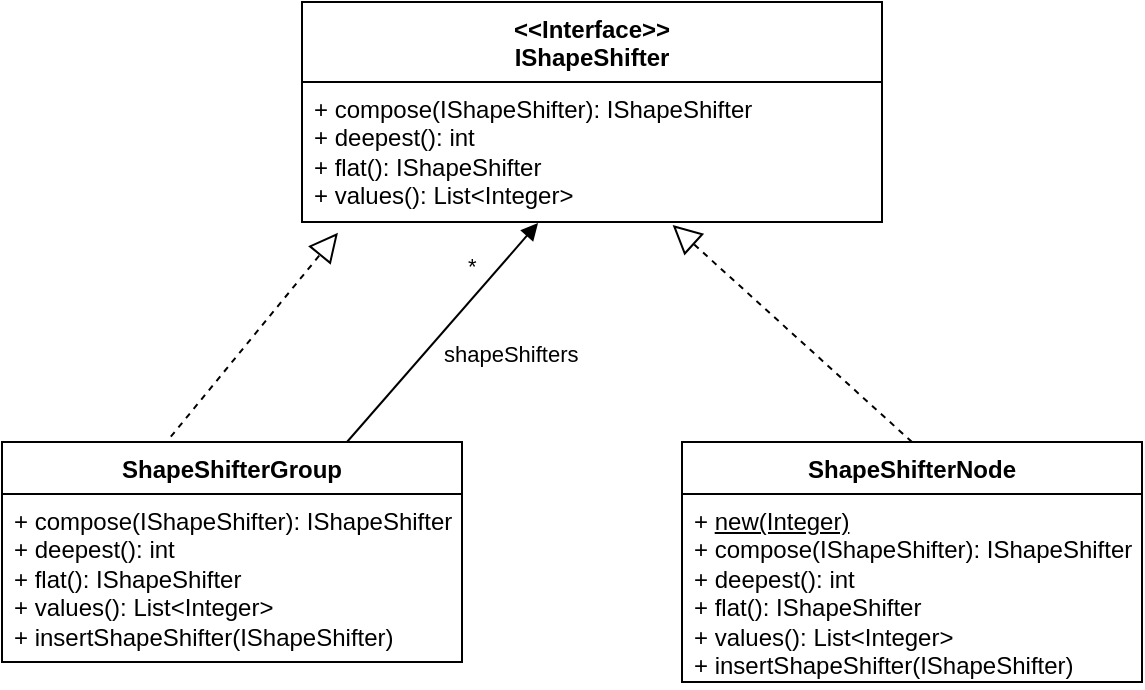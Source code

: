 <mxfile version="21.6.8" type="device">
  <diagram name="Página-1" id="9AbnjI_aeiaAKsnFs37k">
    <mxGraphModel dx="742" dy="622" grid="1" gridSize="10" guides="1" tooltips="1" connect="1" arrows="1" fold="1" page="1" pageScale="1" pageWidth="827" pageHeight="1169" math="0" shadow="0">
      <root>
        <mxCell id="0" />
        <mxCell id="1" parent="0" />
        <mxCell id="Q-KLfsTmpQGNMyLP758M-1" value="&amp;lt;&amp;lt;Interface&amp;gt;&amp;gt;&lt;br&gt;IShapeShifter" style="swimlane;fontStyle=1;align=center;verticalAlign=top;childLayout=stackLayout;horizontal=1;startSize=40;horizontalStack=0;resizeParent=1;resizeParentMax=0;resizeLast=0;collapsible=1;marginBottom=0;whiteSpace=wrap;html=1;" vertex="1" parent="1">
          <mxGeometry x="340" y="60" width="290" height="110" as="geometry" />
        </mxCell>
        <mxCell id="Q-KLfsTmpQGNMyLP758M-4" value="+ compose(IShapeShifter): IShapeShifter&lt;br&gt;+ deepest(): int&lt;br&gt;+ flat(): IShapeShifter&lt;br&gt;+ values(): List&amp;lt;Integer&amp;gt;" style="text;strokeColor=none;fillColor=none;align=left;verticalAlign=top;spacingLeft=4;spacingRight=4;overflow=hidden;rotatable=0;points=[[0,0.5],[1,0.5]];portConstraint=eastwest;whiteSpace=wrap;html=1;" vertex="1" parent="Q-KLfsTmpQGNMyLP758M-1">
          <mxGeometry y="40" width="290" height="70" as="geometry" />
        </mxCell>
        <mxCell id="Q-KLfsTmpQGNMyLP758M-5" value="ShapeShifterGroup" style="swimlane;fontStyle=1;align=center;verticalAlign=top;childLayout=stackLayout;horizontal=1;startSize=26;horizontalStack=0;resizeParent=1;resizeParentMax=0;resizeLast=0;collapsible=1;marginBottom=0;whiteSpace=wrap;html=1;" vertex="1" parent="1">
          <mxGeometry x="190" y="280" width="230" height="110" as="geometry" />
        </mxCell>
        <mxCell id="Q-KLfsTmpQGNMyLP758M-8" value="+ compose(IShapeShifter): IShapeShifter&lt;br&gt;+ deepest(): int&lt;br&gt;+ flat(): IShapeShifter&lt;br&gt;+ values(): List&amp;lt;Integer&amp;gt;&lt;br&gt;+ insertShapeShifter(IShapeShifter)" style="text;strokeColor=none;fillColor=none;align=left;verticalAlign=top;spacingLeft=4;spacingRight=4;overflow=hidden;rotatable=0;points=[[0,0.5],[1,0.5]];portConstraint=eastwest;whiteSpace=wrap;html=1;" vertex="1" parent="Q-KLfsTmpQGNMyLP758M-5">
          <mxGeometry y="26" width="230" height="84" as="geometry" />
        </mxCell>
        <mxCell id="Q-KLfsTmpQGNMyLP758M-9" value="shapeShifters" style="endArrow=block;endFill=1;html=1;align=left;verticalAlign=top;rounded=0;entryX=0.407;entryY=1.007;entryDx=0;entryDy=0;entryPerimeter=0;exitX=0.75;exitY=0;exitDx=0;exitDy=0;" edge="1" parent="1" source="Q-KLfsTmpQGNMyLP758M-5" target="Q-KLfsTmpQGNMyLP758M-4">
          <mxGeometry x="0.022" y="3" relative="1" as="geometry">
            <mxPoint x="260" y="280" as="sourcePoint" />
            <mxPoint x="440" y="190" as="targetPoint" />
            <mxPoint y="1" as="offset" />
          </mxGeometry>
        </mxCell>
        <mxCell id="Q-KLfsTmpQGNMyLP758M-10" value="*" style="edgeLabel;resizable=0;html=1;align=left;verticalAlign=bottom;" connectable="0" vertex="1" parent="Q-KLfsTmpQGNMyLP758M-9">
          <mxGeometry x="-1" relative="1" as="geometry">
            <mxPoint x="58" y="-80" as="offset" />
          </mxGeometry>
        </mxCell>
        <mxCell id="Q-KLfsTmpQGNMyLP758M-12" value="" style="endArrow=block;dashed=1;endFill=0;endSize=12;html=1;rounded=0;exitX=0.367;exitY=-0.024;exitDx=0;exitDy=0;exitPerimeter=0;entryX=0.062;entryY=1.077;entryDx=0;entryDy=0;entryPerimeter=0;" edge="1" parent="1" source="Q-KLfsTmpQGNMyLP758M-5" target="Q-KLfsTmpQGNMyLP758M-4">
          <mxGeometry width="160" relative="1" as="geometry">
            <mxPoint x="330" y="200" as="sourcePoint" />
            <mxPoint x="490" y="200" as="targetPoint" />
          </mxGeometry>
        </mxCell>
        <mxCell id="Q-KLfsTmpQGNMyLP758M-13" value="ShapeShifterNode" style="swimlane;fontStyle=1;align=center;verticalAlign=top;childLayout=stackLayout;horizontal=1;startSize=26;horizontalStack=0;resizeParent=1;resizeParentMax=0;resizeLast=0;collapsible=1;marginBottom=0;whiteSpace=wrap;html=1;" vertex="1" parent="1">
          <mxGeometry x="530" y="280" width="230" height="120" as="geometry" />
        </mxCell>
        <mxCell id="Q-KLfsTmpQGNMyLP758M-14" value="+ &lt;u&gt;new(Integer)&lt;/u&gt;&lt;br&gt;+ compose(IShapeShifter): IShapeShifter&lt;br&gt;+ deepest(): int&lt;br&gt;+ flat(): IShapeShifter&lt;br&gt;+ values(): List&amp;lt;Integer&amp;gt;&lt;br&gt;+ insertShapeShifter(IShapeShifter)" style="text;strokeColor=none;fillColor=none;align=left;verticalAlign=top;spacingLeft=4;spacingRight=4;overflow=hidden;rotatable=0;points=[[0,0.5],[1,0.5]];portConstraint=eastwest;whiteSpace=wrap;html=1;" vertex="1" parent="Q-KLfsTmpQGNMyLP758M-13">
          <mxGeometry y="26" width="230" height="94" as="geometry" />
        </mxCell>
        <mxCell id="Q-KLfsTmpQGNMyLP758M-16" value="" style="endArrow=block;dashed=1;endFill=0;endSize=12;html=1;rounded=0;entryX=0.639;entryY=1.021;entryDx=0;entryDy=0;entryPerimeter=0;exitX=0.5;exitY=0;exitDx=0;exitDy=0;" edge="1" parent="1" source="Q-KLfsTmpQGNMyLP758M-13" target="Q-KLfsTmpQGNMyLP758M-4">
          <mxGeometry width="160" relative="1" as="geometry">
            <mxPoint x="410" y="290" as="sourcePoint" />
            <mxPoint x="570" y="290" as="targetPoint" />
          </mxGeometry>
        </mxCell>
      </root>
    </mxGraphModel>
  </diagram>
</mxfile>

